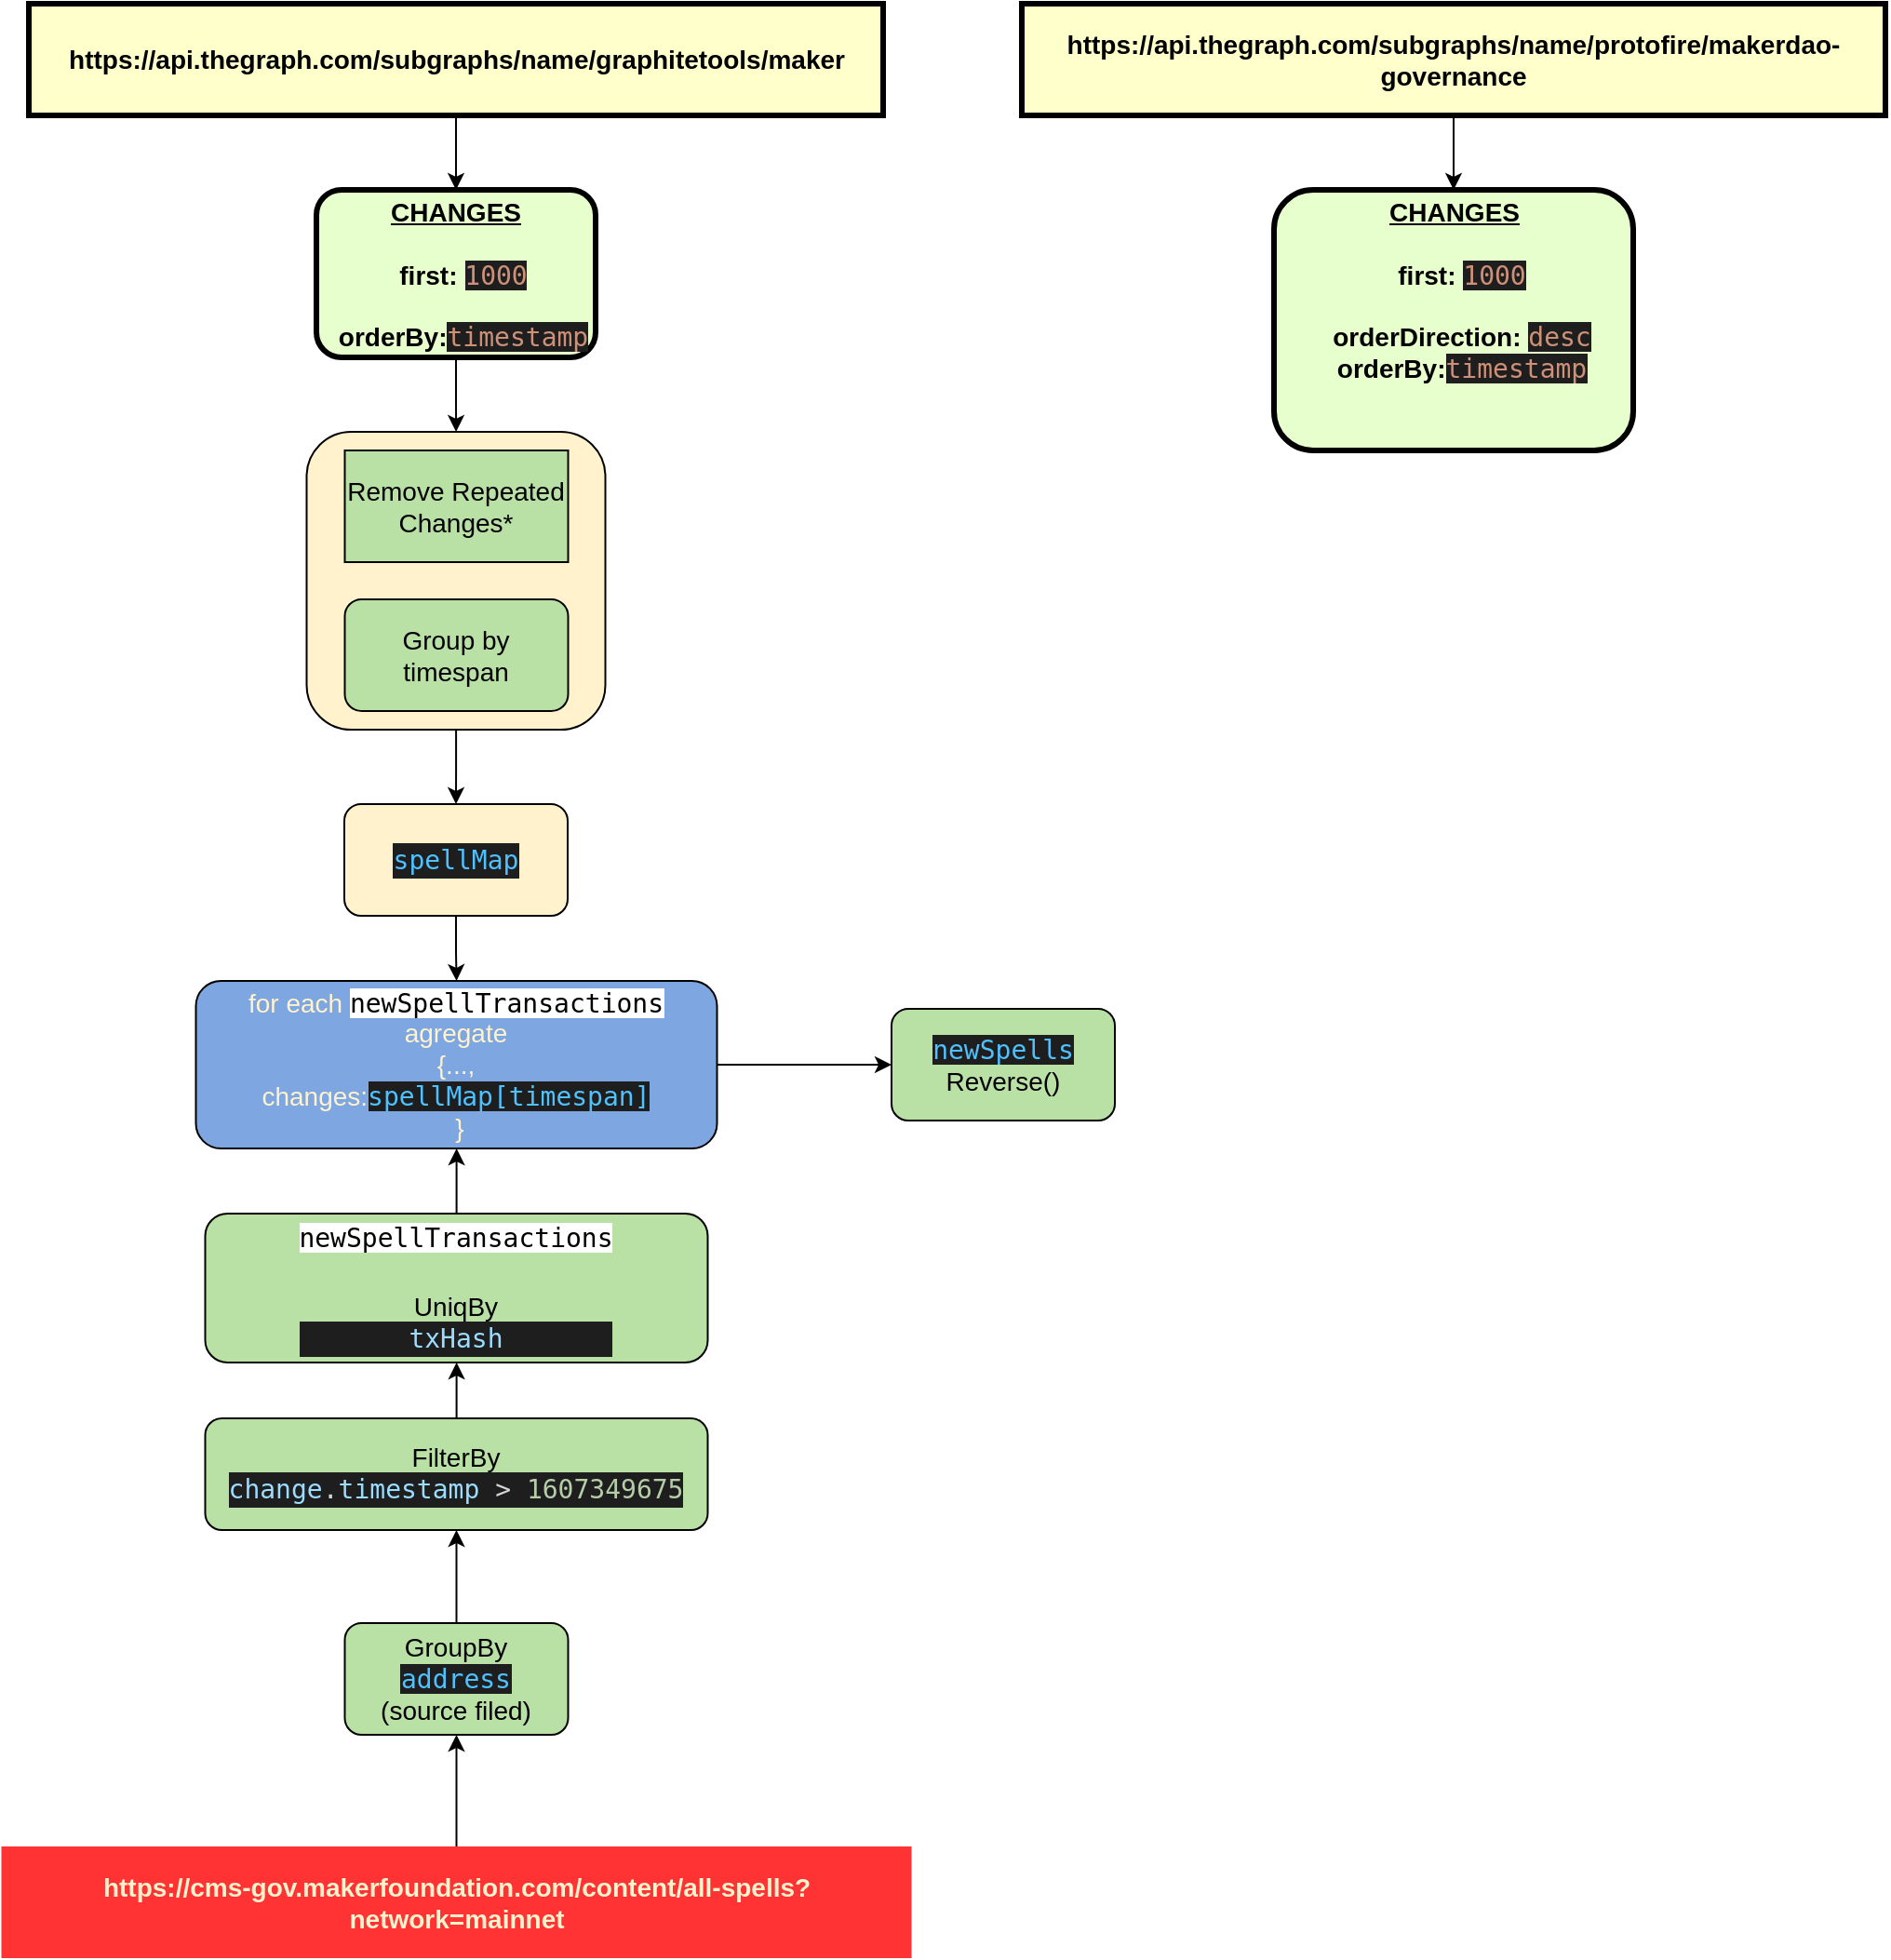 <mxfile version="14.9.0" type="github">
  <diagram name="Page-1" id="c7558073-3199-34d8-9f00-42111426c3f3">
    <mxGraphModel dx="1927" dy="1675" grid="1" gridSize="10" guides="1" tooltips="1" connect="1" arrows="1" fold="1" page="1" pageScale="1" pageWidth="826" pageHeight="1169" background="none" math="0" shadow="0">
      <root>
        <mxCell id="0" />
        <mxCell id="1" parent="0" />
        <mxCell id="EFjPoxZRbpVjQXiWPNsy-106" style="edgeStyle=orthogonalEdgeStyle;rounded=0;orthogonalLoop=1;jettySize=auto;html=1;exitX=0.5;exitY=1;exitDx=0;exitDy=0;fontSize=14;" edge="1" parent="1" source="2" target="EFjPoxZRbpVjQXiWPNsy-101">
          <mxGeometry relative="1" as="geometry" />
        </mxCell>
        <mxCell id="2" value="&lt;p style=&quot;margin: 4px 0px 0px; text-align: center; text-decoration: underline; font-size: 14px;&quot;&gt;&lt;strong style=&quot;font-size: 14px;&quot;&gt;CHANGES&lt;br style=&quot;font-size: 14px;&quot;&gt;&lt;/strong&gt;&lt;/p&gt;&lt;p style=&quot;margin: 0px 0px 0px 8px; font-size: 14px;&quot;&gt;&lt;br style=&quot;font-size: 14px;&quot;&gt;first:&amp;nbsp;&lt;span style=&quot;color: rgb(206, 145, 120); background-color: rgb(30, 30, 30); font-family: &amp;quot;droid sans mono&amp;quot;, monospace, monospace, &amp;quot;droid sans fallback&amp;quot;; font-size: 14px; font-weight: normal;&quot;&gt;1000&lt;/span&gt;&lt;/p&gt;&lt;p style=&quot;margin: 0px 0px 0px 8px; font-size: 14px;&quot;&gt;&amp;nbsp;&lt;/p&gt;&lt;p style=&quot;margin: 0px 0px 0px 8px; font-size: 14px;&quot;&gt;orderBy:&lt;span style=&quot;color: rgb(206, 145, 120); background-color: rgb(30, 30, 30); font-family: &amp;quot;droid sans mono&amp;quot;, monospace, monospace, &amp;quot;droid sans fallback&amp;quot;; font-size: 14px; font-weight: normal;&quot;&gt;timestamp&lt;/span&gt;&lt;/p&gt;" style="verticalAlign=middle;align=center;overflow=fill;fontSize=14;fontFamily=Helvetica;html=1;rounded=1;fontStyle=1;strokeWidth=3;fillColor=#E6FFCC" parent="1" vertex="1">
          <mxGeometry x="-29" y="70" width="150" height="90" as="geometry" />
        </mxCell>
        <mxCell id="EFjPoxZRbpVjQXiWPNsy-107" value="" style="edgeStyle=orthogonalEdgeStyle;rounded=0;orthogonalLoop=1;jettySize=auto;html=1;fontSize=14;" edge="1" parent="1" source="3" target="2">
          <mxGeometry relative="1" as="geometry" />
        </mxCell>
        <mxCell id="3" value="https://api.thegraph.com/subgraphs/name/graphitetools/maker" style="whiteSpace=wrap;align=center;verticalAlign=middle;fontStyle=1;strokeWidth=3;fillColor=#FFFFCC;fontSize=14;" parent="1" vertex="1">
          <mxGeometry x="-183.5" y="-30" width="459" height="60" as="geometry" />
        </mxCell>
        <mxCell id="EFjPoxZRbpVjQXiWPNsy-136" value="" style="edgeStyle=orthogonalEdgeStyle;rounded=0;orthogonalLoop=1;jettySize=auto;html=1;fontSize=14;fontColor=#FFF2CC;" edge="1" parent="1" source="EFjPoxZRbpVjQXiWPNsy-99" target="EFjPoxZRbpVjQXiWPNsy-100">
          <mxGeometry relative="1" as="geometry" />
        </mxCell>
        <mxCell id="EFjPoxZRbpVjQXiWPNsy-99" value="https://api.thegraph.com/subgraphs/name/protofire/makerdao-governance" style="whiteSpace=wrap;align=center;verticalAlign=middle;fontStyle=1;strokeWidth=3;fillColor=#FFFFCC;fontSize=14;" vertex="1" parent="1">
          <mxGeometry x="350" y="-30" width="464" height="60" as="geometry" />
        </mxCell>
        <mxCell id="EFjPoxZRbpVjQXiWPNsy-100" value="&lt;p style=&quot;margin: 4px 0px 0px ; text-align: center ; text-decoration: underline ; font-size: 14px&quot;&gt;&lt;strong style=&quot;font-size: 14px&quot;&gt;CHANGES&lt;br style=&quot;font-size: 14px&quot;&gt;&lt;/strong&gt;&lt;/p&gt;&lt;p style=&quot;margin: 0px 0px 0px 8px ; font-size: 14px&quot;&gt;&lt;br style=&quot;font-size: 14px&quot;&gt;first:&amp;nbsp;&lt;span style=&quot;color: rgb(206 , 145 , 120) ; background-color: rgb(30 , 30 , 30) ; font-family: &amp;#34;droid sans mono&amp;#34; , monospace , monospace , &amp;#34;droid sans fallback&amp;#34; ; font-size: 14px ; font-weight: normal&quot;&gt;1000&lt;/span&gt;&lt;/p&gt;&lt;p style=&quot;margin: 0px 0px 0px 8px ; font-size: 14px&quot;&gt;&amp;nbsp;&lt;/p&gt;&lt;p style=&quot;margin: 0px 0px 0px 8px ; font-size: 14px&quot;&gt;orderDirection:&amp;nbsp;&lt;span style=&quot;color: rgb(206 , 145 , 120) ; background-color: rgb(30 , 30 , 30) ; font-family: &amp;#34;droid sans mono&amp;#34; , monospace , monospace , &amp;#34;droid sans fallback&amp;#34; ; font-weight: normal&quot;&gt;desc&lt;/span&gt;&lt;/p&gt;&lt;p style=&quot;margin: 0px 0px 0px 8px ; font-size: 14px&quot;&gt;orderBy:&lt;span style=&quot;color: rgb(206 , 145 , 120) ; background-color: rgb(30 , 30 , 30) ; font-family: &amp;#34;droid sans mono&amp;#34; , monospace , monospace , &amp;#34;droid sans fallback&amp;#34; ; font-size: 14px ; font-weight: normal&quot;&gt;timestamp&lt;/span&gt;&lt;/p&gt;" style="verticalAlign=middle;align=center;overflow=fill;fontSize=14;fontFamily=Helvetica;html=1;rounded=1;fontStyle=1;strokeWidth=3;fillColor=#E6FFCC" vertex="1" parent="1">
          <mxGeometry x="485.5" y="70" width="193" height="140" as="geometry" />
        </mxCell>
        <mxCell id="EFjPoxZRbpVjQXiWPNsy-118" value="" style="edgeStyle=orthogonalEdgeStyle;rounded=0;orthogonalLoop=1;jettySize=auto;html=1;fontSize=14;" edge="1" parent="1" source="EFjPoxZRbpVjQXiWPNsy-101" target="EFjPoxZRbpVjQXiWPNsy-117">
          <mxGeometry relative="1" as="geometry" />
        </mxCell>
        <mxCell id="EFjPoxZRbpVjQXiWPNsy-101" value="" style="rounded=1;whiteSpace=wrap;html=1;fillColor=#FFF2CC;fontSize=14;" vertex="1" parent="1">
          <mxGeometry x="-34.25" y="200" width="160.5" height="160" as="geometry" />
        </mxCell>
        <mxCell id="EFjPoxZRbpVjQXiWPNsy-102" value="Remove Repeated Changes*" style="rounded=0;whiteSpace=wrap;html=1;fillColor=#B9E0A5;fontSize=14;" vertex="1" parent="1">
          <mxGeometry x="-13.75" y="210" width="120" height="60" as="geometry" />
        </mxCell>
        <mxCell id="EFjPoxZRbpVjQXiWPNsy-103" value="Group by timespan" style="rounded=1;whiteSpace=wrap;html=1;strokeColor=#000000;fillColor=#B9E0A5;fontSize=14;" vertex="1" parent="1">
          <mxGeometry x="-13.75" y="290" width="120" height="60" as="geometry" />
        </mxCell>
        <mxCell id="EFjPoxZRbpVjQXiWPNsy-130" value="" style="edgeStyle=orthogonalEdgeStyle;rounded=0;orthogonalLoop=1;jettySize=auto;html=1;fontSize=14;fontColor=#FFF2CC;" edge="1" parent="1" source="EFjPoxZRbpVjQXiWPNsy-117" target="EFjPoxZRbpVjQXiWPNsy-128">
          <mxGeometry relative="1" as="geometry" />
        </mxCell>
        <mxCell id="EFjPoxZRbpVjQXiWPNsy-117" value="&lt;div style=&quot;color: rgb(212, 212, 212); background-color: rgb(30, 30, 30); font-family: &amp;quot;droid sans mono&amp;quot;, monospace, monospace, &amp;quot;droid sans fallback&amp;quot;; font-size: 14px; line-height: 19px;&quot;&gt;&lt;span style=&quot;color: rgb(79, 193, 255); font-size: 14px;&quot;&gt;spellMap&lt;/span&gt;&lt;/div&gt;" style="whiteSpace=wrap;html=1;rounded=1;fillColor=#FFF2CC;fontSize=14;" vertex="1" parent="1">
          <mxGeometry x="-14" y="400" width="120" height="60" as="geometry" />
        </mxCell>
        <mxCell id="EFjPoxZRbpVjQXiWPNsy-122" value="" style="edgeStyle=orthogonalEdgeStyle;rounded=0;orthogonalLoop=1;jettySize=auto;html=1;fontColor=#FFF2CC;fontSize=14;" edge="1" parent="1" source="EFjPoxZRbpVjQXiWPNsy-120" target="EFjPoxZRbpVjQXiWPNsy-121">
          <mxGeometry relative="1" as="geometry" />
        </mxCell>
        <mxCell id="EFjPoxZRbpVjQXiWPNsy-120" value="https://cms-gov.makerfoundation.com/content/all-spells?network=mainnet" style="whiteSpace=wrap;align=center;verticalAlign=middle;fontStyle=1;strokeWidth=3;fillColor=#FF3333;strokeColor=none;fontColor=#FFF2CC;fontSize=14;" vertex="1" parent="1">
          <mxGeometry x="-198.25" y="960" width="489" height="60" as="geometry" />
        </mxCell>
        <mxCell id="EFjPoxZRbpVjQXiWPNsy-124" value="" style="edgeStyle=orthogonalEdgeStyle;rounded=0;orthogonalLoop=1;jettySize=auto;html=1;fontColor=#FFF2CC;fontSize=14;" edge="1" parent="1" source="EFjPoxZRbpVjQXiWPNsy-121" target="EFjPoxZRbpVjQXiWPNsy-123">
          <mxGeometry relative="1" as="geometry" />
        </mxCell>
        <mxCell id="EFjPoxZRbpVjQXiWPNsy-121" value="GroupBy&lt;br style=&quot;font-size: 14px;&quot;&gt;&amp;nbsp;&lt;span style=&quot;color: rgb(79, 193, 255); background-color: rgb(30, 30, 30); font-family: &amp;quot;droid sans mono&amp;quot;, monospace, monospace, &amp;quot;droid sans fallback&amp;quot;; font-size: 14px;&quot;&gt;address&lt;/span&gt;&lt;span style=&quot;font-size: 14px;&quot;&gt;&amp;nbsp;&lt;br style=&quot;font-size: 14px;&quot;&gt;(source filed)&lt;/span&gt;" style="rounded=1;whiteSpace=wrap;html=1;strokeColor=#000000;fillColor=#B9E0A5;fontSize=14;" vertex="1" parent="1">
          <mxGeometry x="-13.75" y="840" width="120" height="60" as="geometry" />
        </mxCell>
        <mxCell id="EFjPoxZRbpVjQXiWPNsy-127" value="" style="edgeStyle=orthogonalEdgeStyle;rounded=0;orthogonalLoop=1;jettySize=auto;html=1;fontColor=#FFF2CC;fontSize=14;" edge="1" parent="1" source="EFjPoxZRbpVjQXiWPNsy-123" target="EFjPoxZRbpVjQXiWPNsy-126">
          <mxGeometry relative="1" as="geometry" />
        </mxCell>
        <mxCell id="EFjPoxZRbpVjQXiWPNsy-123" value="FilterBy&lt;br style=&quot;font-size: 14px;&quot;&gt;&lt;div style=&quot;color: rgb(212, 212, 212); background-color: rgb(30, 30, 30); font-family: &amp;quot;droid sans mono&amp;quot;, monospace, monospace, &amp;quot;droid sans fallback&amp;quot;; font-size: 14px; line-height: 19px;&quot;&gt;&lt;span style=&quot;color: rgb(156, 220, 254); font-size: 14px;&quot;&gt;change&lt;/span&gt;.&lt;span style=&quot;color: rgb(156, 220, 254); font-size: 14px;&quot;&gt;timestamp&lt;/span&gt; &amp;gt; &lt;span style=&quot;color: rgb(181, 206, 168); font-size: 14px;&quot;&gt;1607349675&lt;/span&gt;&lt;/div&gt;" style="rounded=1;whiteSpace=wrap;html=1;strokeColor=#000000;fillColor=#B9E0A5;fontSize=14;" vertex="1" parent="1">
          <mxGeometry x="-88.75" y="730" width="270" height="60" as="geometry" />
        </mxCell>
        <mxCell id="EFjPoxZRbpVjQXiWPNsy-129" value="" style="edgeStyle=orthogonalEdgeStyle;rounded=0;orthogonalLoop=1;jettySize=auto;html=1;fontColor=#FFF2CC;fontSize=14;" edge="1" parent="1" source="EFjPoxZRbpVjQXiWPNsy-126" target="EFjPoxZRbpVjQXiWPNsy-128">
          <mxGeometry relative="1" as="geometry" />
        </mxCell>
        <mxCell id="EFjPoxZRbpVjQXiWPNsy-126" value="&lt;div style=&quot;font-family: &amp;quot;droid sans mono&amp;quot;, monospace, monospace, &amp;quot;droid sans fallback&amp;quot;; font-size: 14px; line-height: 19px;&quot;&gt;&lt;span style=&quot;background-color: rgb(255, 255, 255); font-size: 14px;&quot;&gt;newSpellTransactions&lt;/span&gt;&lt;/div&gt;&lt;div style=&quot;font-family: &amp;quot;droid sans mono&amp;quot;, monospace, monospace, &amp;quot;droid sans fallback&amp;quot;; font-size: 14px; line-height: 19px;&quot;&gt;&lt;span style=&quot;background-color: rgb(255, 255, 255); font-size: 14px;&quot;&gt;&lt;br style=&quot;font-size: 14px;&quot;&gt;&lt;/span&gt;&lt;/div&gt;UniqBy&lt;br style=&quot;font-size: 14px;&quot;&gt;&lt;div style=&quot;background-color: rgb(30, 30, 30); font-family: &amp;quot;droid sans mono&amp;quot;, monospace, monospace, &amp;quot;droid sans fallback&amp;quot;; font-size: 14px; line-height: 19px;&quot;&gt;&lt;font color=&quot;#9cdcfe&quot; style=&quot;font-size: 14px;&quot;&gt;txHash&lt;/font&gt;&lt;/div&gt;" style="rounded=1;whiteSpace=wrap;html=1;strokeColor=#000000;fillColor=#B9E0A5;fontSize=14;" vertex="1" parent="1">
          <mxGeometry x="-88.75" y="620" width="270" height="80" as="geometry" />
        </mxCell>
        <mxCell id="EFjPoxZRbpVjQXiWPNsy-135" value="" style="edgeStyle=orthogonalEdgeStyle;rounded=0;orthogonalLoop=1;jettySize=auto;html=1;fontSize=14;fontColor=#FFF2CC;" edge="1" parent="1" source="EFjPoxZRbpVjQXiWPNsy-128" target="EFjPoxZRbpVjQXiWPNsy-134">
          <mxGeometry relative="1" as="geometry" />
        </mxCell>
        <mxCell id="EFjPoxZRbpVjQXiWPNsy-128" value="&lt;font style=&quot;font-size: 14px&quot;&gt;for each&amp;nbsp;&lt;span style=&quot;color: rgb(0 , 0 , 0) ; font-family: &amp;#34;droid sans mono&amp;#34; , monospace , monospace , &amp;#34;droid sans fallback&amp;#34; ; background-color: rgb(255 , 255 , 255) ; font-size: 14px&quot;&gt;newSpellTransactions&lt;/span&gt;&lt;br style=&quot;font-size: 14px&quot;&gt;&amp;nbsp;agregate&amp;nbsp;&lt;br&gt;{...,&lt;br&gt;changes:&lt;span style=&quot;color: rgb(79 , 193 , 255) ; font-family: &amp;#34;droid sans mono&amp;#34; , monospace , monospace , &amp;#34;droid sans fallback&amp;#34; ; background-color: rgb(30 , 30 , 30)&quot;&gt;spellMap[timespan]&lt;/span&gt;&lt;br&gt;&amp;nbsp;}&lt;br&gt;&lt;/font&gt;" style="rounded=1;whiteSpace=wrap;html=1;fontColor=#FFF2CC;strokeColor=#000000;fillColor=#7EA6E0;fontSize=14;" vertex="1" parent="1">
          <mxGeometry x="-93.75" y="495" width="280" height="90" as="geometry" />
        </mxCell>
        <mxCell id="EFjPoxZRbpVjQXiWPNsy-134" value="&lt;span style=&quot;color: rgb(79 , 193 , 255) ; background-color: rgb(30 , 30 , 30) ; font-family: &amp;#34;droid sans mono&amp;#34; , monospace , monospace , &amp;#34;droid sans fallback&amp;#34;&quot;&gt;newSpells&lt;br&gt;&lt;/span&gt;Reverse()" style="rounded=1;whiteSpace=wrap;html=1;strokeColor=#000000;fillColor=#B9E0A5;fontSize=14;" vertex="1" parent="1">
          <mxGeometry x="280" y="510" width="120" height="60" as="geometry" />
        </mxCell>
      </root>
    </mxGraphModel>
  </diagram>
</mxfile>
